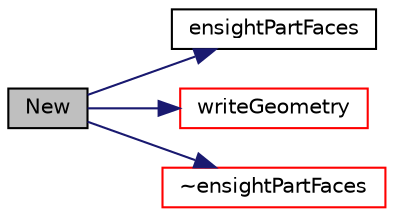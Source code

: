 digraph "New"
{
  bgcolor="transparent";
  edge [fontname="Helvetica",fontsize="10",labelfontname="Helvetica",labelfontsize="10"];
  node [fontname="Helvetica",fontsize="10",shape=record];
  rankdir="LR";
  Node1 [label="New",height=0.2,width=0.4,color="black", fillcolor="grey75", style="filled", fontcolor="black"];
  Node1 -> Node2 [color="midnightblue",fontsize="10",style="solid",fontname="Helvetica"];
  Node2 [label="ensightPartFaces",height=0.2,width=0.4,color="black",URL="$a00648.html#ac42c63c7b86bd3d5a60ab3b129cc8483",tooltip="Construct empty part with number and description. "];
  Node1 -> Node3 [color="midnightblue",fontsize="10",style="solid",fontname="Helvetica"];
  Node3 [label="writeGeometry",height=0.2,width=0.4,color="red",URL="$a00648.html#a718c90405e8b6ab1553bd5893333798f",tooltip="Write geometry. "];
  Node1 -> Node4 [color="midnightblue",fontsize="10",style="solid",fontname="Helvetica"];
  Node4 [label="~ensightPartFaces",height=0.2,width=0.4,color="red",URL="$a00648.html#a14de2ff7b80404c4c623306350f8f271",tooltip="Destructor. "];
}
